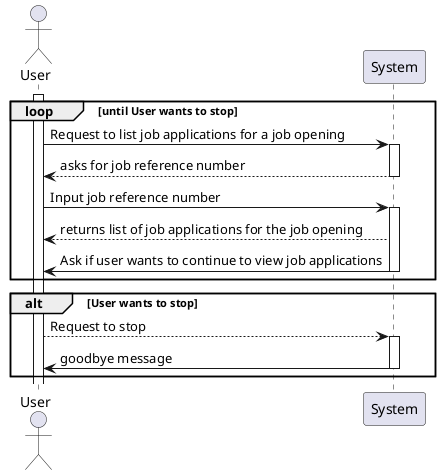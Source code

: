 @startuml

actor User as U
participant "System" as S

activate U
loop until User wants to stop
    U -> S: Request to list job applications for a job opening
    activate S

    S --> U : asks for job reference number

    deactivate S
    U -> S: Input job reference number
    activate S

    S --> U : returns list of job applications for the job opening
    S -> U: Ask if user wants to continue to view job applications
    deactivate S
end
alt User wants to stop

   U --> S: Request to stop

   activate S

   S -> U: goodbye message
   deactivate S
end

@enduml
